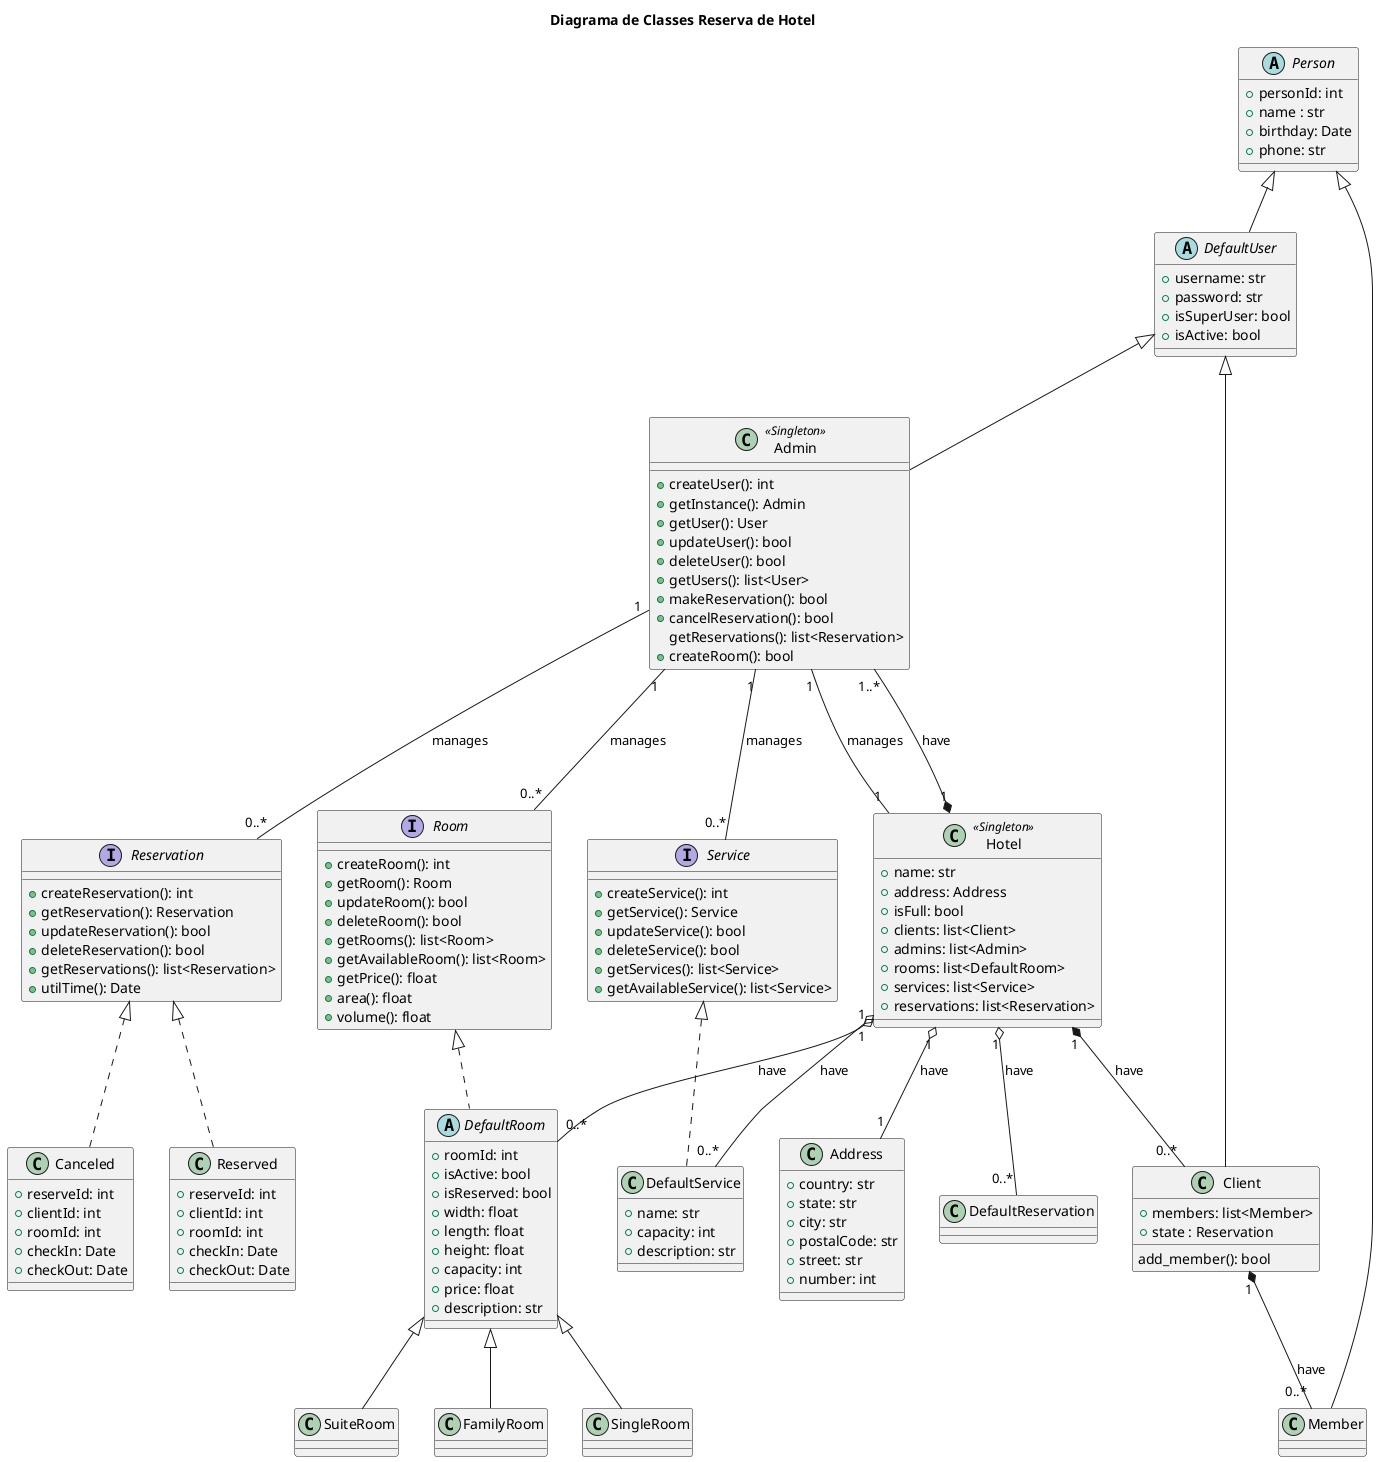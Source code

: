 @startuml
title Diagrama de Classes Reserva de Hotel

abstract class Person {
    +personId: int 
    +name : str
    +birthday: Date
    +phone: str
}


class Client extends DefaultUser {
    +members: list<Member>
    +state : Reservation
    add_member(): bool
}

abstract class DefaultUser extends Person {
    +username: str
    +password: str
    +isSuperUser: bool 
    +isActive: bool 
}

class Admin <<Singleton>> extends DefaultUser {

    +createUser(): int
    +getInstance(): Admin
    +getUser(): User
    +updateUser(): bool
    +deleteUser(): bool
    +getUsers(): list<User>
    +makeReservation(): bool
    +cancelReservation(): bool
    getReservations(): list<Reservation>
    +createRoom(): bool
}


class Member extends Person {
}


class Hotel <<Singleton>> {
    +name: str
    +address: Address
    +isFull: bool
    +clients: list<Client>
    +admins: list<Admin>
    +rooms: list<DefaultRoom>
    +services: list<Service>
    +reservations: list<Reservation>
}

class Address {
    +country: str
    +state: str
    +city: str
    +postalCode: str
    +street: str
    +number: int
}

interface Room {
    +createRoom(): int
    +getRoom(): Room
    +updateRoom(): bool
    +deleteRoom(): bool
    +getRooms(): list<Room>
    +getAvailableRoom(): list<Room>
    +getPrice(): float
    +area(): float
    +volume(): float
}

abstract class DefaultRoom implements Room {
    +roomId: int
    +isActive: bool
    +isReserved: bool
    +width: float
    +length: float
    +height: float
    +capacity: int
    +price: float
    +description: str
}


class SingleRoom extends DefaultRoom {
}

class SuiteRoom extends DefaultRoom {
}

class FamilyRoom extends DefaultRoom {
}

interface Service {
    +createService(): int
    +getService(): Service
    +updateService(): bool
    +deleteService(): bool
    +getServices(): list<Service>
    +getAvailableService(): list<Service>
}

class DefaultService implements Service {
    +name: str
    +capacity: int 
    +description: str

}

interface Reservation {
    +createReservation(): int
    +getReservation(): Reservation
    +updateReservation(): bool
    +deleteReservation(): bool
    +getReservations(): list<Reservation>
    +utilTime(): Date
}

class Reserved implements Reservation {
    +reserveId: int
    +clientId: int
    +roomId: int
    +checkIn: Date
    +checkOut: Date
}

class Canceled implements Reservation {
    +reserveId: int
    +clientId: int
    +roomId: int
    +checkIn: Date
    +checkOut: Date
}



Hotel "1" o-- "1"     Address: have
Hotel "1" *-- "1..*"  Admin: have
Hotel "1" *-- "0..*"  Client: have
Hotel "1" o-- "0..*"  DefaultRoom: have
Hotel "1" o-- "0..*"  DefaultService: have
Hotel "1" o-- "0..*"  DefaultReservation: have

Admin "1" --- "0..*"  Service: manages
Admin "1" --- "0..*"  Room: manages
Admin "1" --- "0..*"  Reservation: manages
Admin "1" --- "1"     Hotel: manages


Client "1" *-- "0..*" Member: have
@enduml
